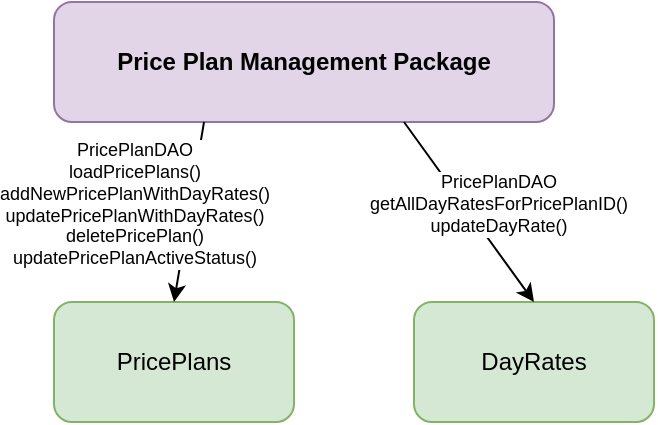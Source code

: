 <mxfile version="24.0.0" type="device">
  <diagram name="Price Plan Management Dependencies" id="price-plan-management">
    <mxGraphModel dx="1000" dy="600" grid="1" gridSize="10" guides="1" tooltips="1" connect="1" arrows="1" fold="1" page="1" pageScale="1" pageWidth="1200" pageHeight="800" math="0" shadow="0">
      <root>
        <mxCell id="0" />
        <mxCell id="1" parent="0" />
        
        <!-- Price Plan Management Package -->
        <mxCell id="price-plan-package" value="Price Plan Management Package" style="rounded=1;whiteSpace=wrap;html=1;fillColor=#E1D5E7;strokeColor=#9673A6;fontColor=#000000;fontStyle=1;" vertex="1" parent="1">
          <mxGeometry x="100" y="50" width="250" height="60" as="geometry" />
        </mxCell>
        
        <!-- Database Tables -->
        <mxCell id="priceplans-table" value="PricePlans" style="rounded=1;whiteSpace=wrap;html=1;fillColor=#D5E8D4;strokeColor=#82B366;fontColor=#000000;" vertex="1" parent="1">
          <mxGeometry x="100" y="200" width="120" height="60" as="geometry" />
        </mxCell>
        
        <mxCell id="dayrates-table" value="DayRates" style="rounded=1;whiteSpace=wrap;html=1;fillColor=#D5E8D4;strokeColor=#82B366;fontColor=#000000;" vertex="1" parent="1">
          <mxGeometry x="280" y="200" width="120" height="60" as="geometry" />
        </mxCell>
        
        <!-- Connections with DAO annotations -->
        <mxCell id="connection1" value="" style="endArrow=classic;html=1;rounded=1;exitX=0.3;exitY=1;exitDx=0;exitDy=0;entryX=0.5;entryY=0;entryDx=0;entryDy=0;" edge="1" parent="1" source="price-plan-package" target="priceplans-table">
          <mxGeometry width="50" height="50" relative="1" as="geometry">
            <mxPoint x="300" y="300" as="sourcePoint" />
            <mxPoint x="350" y="250" as="targetPoint" />
          </mxGeometry>
        </mxCell>
        
        <mxCell id="dao1-label" value="PricePlanDAO&#xa;loadPricePlans()&#xa;addNewPricePlanWithDayRates()&#xa;updatePricePlanWithDayRates()&#xa;deletePricePlan()&#xa;updatePricePlanActiveStatus()" style="edgeLabel;html=1;align=center;verticalAlign=middle;resizable=0;points=[];fontSize=9;fontColor=#000000;labelBackgroundColor=#FFFFFF;" vertex="1" connectable="0" parent="connection1">
          <mxGeometry x="-0.2" y="1" relative="1" as="geometry">
            <mxPoint x="-30" y="5" as="offset" />
          </mxGeometry>
        </mxCell>
        
        <mxCell id="connection2" value="" style="endArrow=classic;html=1;rounded=1;exitX=0.7;exitY=1;exitDx=0;exitDy=0;entryX=0.5;entryY=0;entryDx=0;entryDy=0;" edge="1" parent="1" source="price-plan-package" target="dayrates-table">
          <mxGeometry width="50" height="50" relative="1" as="geometry">
            <mxPoint x="300" y="300" as="sourcePoint" />
            <mxPoint x="350" y="250" as="targetPoint" />
          </mxGeometry>
        </mxCell>
        
        <mxCell id="dao2-label" value="PricePlanDAO&#xa;getAllDayRatesForPricePlanID()&#xa;updateDayRate()" style="edgeLabel;html=1;align=center;verticalAlign=middle;resizable=0;points=[];fontSize=9;fontColor=#000000;labelBackgroundColor=#FFFFFF;" vertex="1" connectable="0" parent="connection2">
          <mxGeometry x="-0.2" y="1" relative="1" as="geometry">
            <mxPoint x="20" y="5" as="offset" />
          </mxGeometry>
        </mxCell>
        
      </root>
    </mxGraphModel>
  </diagram>
</mxfile>